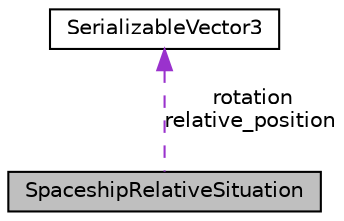 digraph "SpaceshipRelativeSituation"
{
  edge [fontname="Helvetica",fontsize="10",labelfontname="Helvetica",labelfontsize="10"];
  node [fontname="Helvetica",fontsize="10",shape=record];
  Node1 [label="SpaceshipRelativeSituation",height=0.2,width=0.4,color="black", fillcolor="grey75", style="filled", fontcolor="black"];
  Node2 -> Node1 [dir="back",color="darkorchid3",fontsize="10",style="dashed",label=" rotation\nrelative_position" ,fontname="Helvetica"];
  Node2 [label="SerializableVector3",height=0.2,width=0.4,color="black", fillcolor="white", style="filled",URL="$class_serializable_vector3.html"];
}
